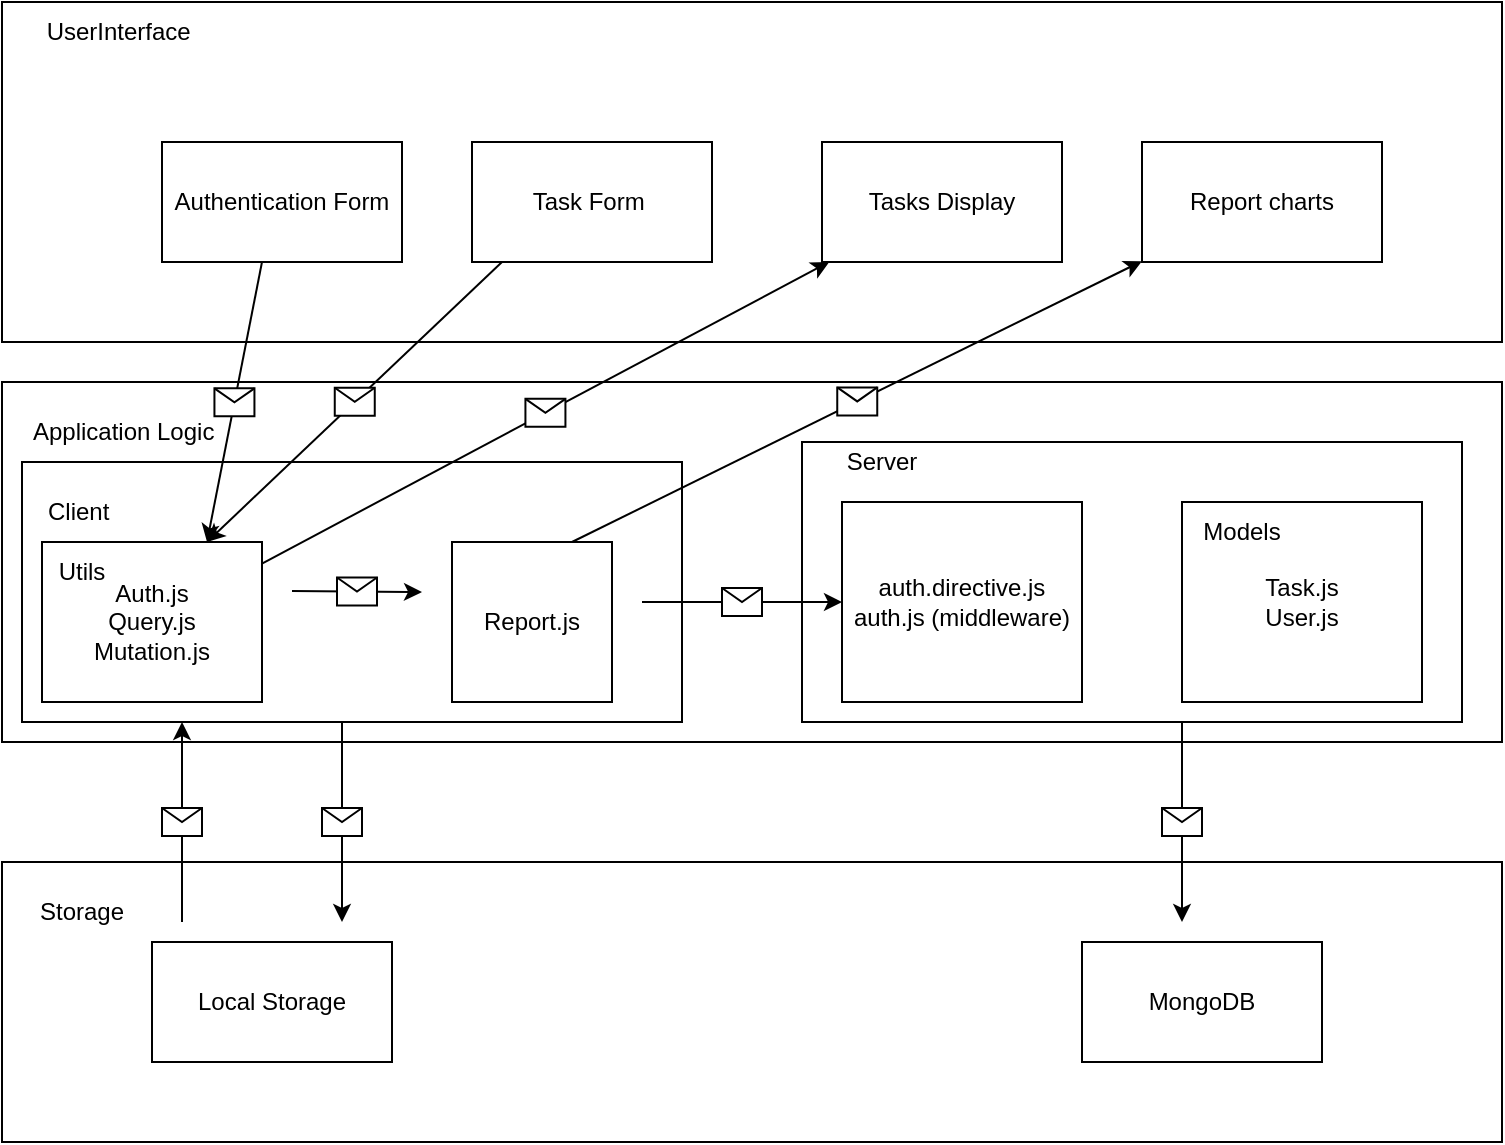 <mxfile version="15.7.0" type="github">
  <diagram id="Zh0Wd9Opv2IgrHGInty-" name="Page-1">
    <mxGraphModel dx="1502" dy="756" grid="1" gridSize="10" guides="1" tooltips="1" connect="1" arrows="1" fold="1" page="1" pageScale="1" pageWidth="850" pageHeight="1100" math="0" shadow="0">
      <root>
        <mxCell id="0" />
        <mxCell id="1" parent="0" />
        <mxCell id="0ilRfSA0rstDzHlrTOfN-21" value="" style="rounded=0;whiteSpace=wrap;html=1;" parent="1" vertex="1">
          <mxGeometry x="70" y="320" width="750" height="180" as="geometry" />
        </mxCell>
        <mxCell id="0ilRfSA0rstDzHlrTOfN-40" value="" style="rounded=0;whiteSpace=wrap;html=1;fontSize=14;" parent="1" vertex="1">
          <mxGeometry x="80" y="360" width="330" height="130" as="geometry" />
        </mxCell>
        <mxCell id="0ilRfSA0rstDzHlrTOfN-32" value="" style="rounded=0;whiteSpace=wrap;html=1;" parent="1" vertex="1">
          <mxGeometry x="70" y="130" width="750" height="170" as="geometry" />
        </mxCell>
        <mxCell id="0ilRfSA0rstDzHlrTOfN-28" value="" style="rounded=0;whiteSpace=wrap;html=1;" parent="1" vertex="1">
          <mxGeometry x="70" y="560" width="750" height="140" as="geometry" />
        </mxCell>
        <mxCell id="0ilRfSA0rstDzHlrTOfN-25" value="" style="rounded=0;whiteSpace=wrap;html=1;" parent="1" vertex="1">
          <mxGeometry x="470" y="350" width="330" height="140" as="geometry" />
        </mxCell>
        <mxCell id="0ilRfSA0rstDzHlrTOfN-1" value="Authentication Form" style="rounded=0;whiteSpace=wrap;html=1;" parent="1" vertex="1">
          <mxGeometry x="150" y="200" width="120" height="60" as="geometry" />
        </mxCell>
        <mxCell id="0ilRfSA0rstDzHlrTOfN-2" value="Tasks Display" style="rounded=0;whiteSpace=wrap;html=1;" parent="1" vertex="1">
          <mxGeometry x="480" y="200" width="120" height="60" as="geometry" />
        </mxCell>
        <mxCell id="0ilRfSA0rstDzHlrTOfN-3" value="Task Form&amp;nbsp;" style="rounded=0;whiteSpace=wrap;html=1;" parent="1" vertex="1">
          <mxGeometry x="305" y="200" width="120" height="60" as="geometry" />
        </mxCell>
        <mxCell id="0ilRfSA0rstDzHlrTOfN-4" value="Report charts" style="rounded=0;whiteSpace=wrap;html=1;" parent="1" vertex="1">
          <mxGeometry x="640" y="200" width="120" height="60" as="geometry" />
        </mxCell>
        <mxCell id="0ilRfSA0rstDzHlrTOfN-6" value="Auth.js&lt;br&gt;Query.js&lt;br&gt;Mutation.js" style="rounded=0;whiteSpace=wrap;html=1;" parent="1" vertex="1">
          <mxGeometry x="90" y="400" width="110" height="80" as="geometry" />
        </mxCell>
        <mxCell id="0ilRfSA0rstDzHlrTOfN-7" value="Report.js" style="whiteSpace=wrap;html=1;aspect=fixed;" parent="1" vertex="1">
          <mxGeometry x="295" y="400" width="80" height="80" as="geometry" />
        </mxCell>
        <mxCell id="0ilRfSA0rstDzHlrTOfN-8" value="auth.directive.js&lt;br&gt;auth.js (middleware)" style="rounded=0;whiteSpace=wrap;html=1;" parent="1" vertex="1">
          <mxGeometry x="490" y="380" width="120" height="100" as="geometry" />
        </mxCell>
        <mxCell id="0ilRfSA0rstDzHlrTOfN-10" value="Task.js&lt;br&gt;User.js" style="rounded=0;whiteSpace=wrap;html=1;" parent="1" vertex="1">
          <mxGeometry x="660" y="380" width="120" height="100" as="geometry" />
        </mxCell>
        <mxCell id="0ilRfSA0rstDzHlrTOfN-11" value="Local Storage" style="rounded=0;whiteSpace=wrap;html=1;" parent="1" vertex="1">
          <mxGeometry x="145" y="600" width="120" height="60" as="geometry" />
        </mxCell>
        <mxCell id="0ilRfSA0rstDzHlrTOfN-12" value="MongoDB" style="rounded=0;whiteSpace=wrap;html=1;" parent="1" vertex="1">
          <mxGeometry x="610" y="600" width="120" height="60" as="geometry" />
        </mxCell>
        <mxCell id="0ilRfSA0rstDzHlrTOfN-13" value="" style="endArrow=classic;html=1;rounded=0;" parent="1" edge="1">
          <mxGeometry relative="1" as="geometry">
            <mxPoint x="160" y="590" as="sourcePoint" />
            <mxPoint x="160" y="490" as="targetPoint" />
          </mxGeometry>
        </mxCell>
        <mxCell id="0ilRfSA0rstDzHlrTOfN-14" value="" style="shape=message;html=1;outlineConnect=0;" parent="0ilRfSA0rstDzHlrTOfN-13" vertex="1">
          <mxGeometry width="20" height="14" relative="1" as="geometry">
            <mxPoint x="-10" y="-7" as="offset" />
          </mxGeometry>
        </mxCell>
        <mxCell id="0ilRfSA0rstDzHlrTOfN-15" value="" style="endArrow=classic;html=1;rounded=0;exitX=0.75;exitY=1;exitDx=0;exitDy=0;" parent="1" edge="1">
          <mxGeometry relative="1" as="geometry">
            <mxPoint x="240" y="490" as="sourcePoint" />
            <mxPoint x="240" y="590" as="targetPoint" />
          </mxGeometry>
        </mxCell>
        <mxCell id="0ilRfSA0rstDzHlrTOfN-16" value="" style="shape=message;html=1;outlineConnect=0;" parent="0ilRfSA0rstDzHlrTOfN-15" vertex="1">
          <mxGeometry width="20" height="14" relative="1" as="geometry">
            <mxPoint x="-10" y="-7" as="offset" />
          </mxGeometry>
        </mxCell>
        <mxCell id="0ilRfSA0rstDzHlrTOfN-18" value="Client&amp;nbsp;" style="text;html=1;strokeColor=none;fillColor=none;align=center;verticalAlign=middle;whiteSpace=wrap;rounded=0;" parent="1" vertex="1">
          <mxGeometry x="80" y="370" width="60" height="30" as="geometry" />
        </mxCell>
        <mxCell id="0ilRfSA0rstDzHlrTOfN-19" value="Utils" style="text;html=1;strokeColor=none;fillColor=none;align=center;verticalAlign=middle;whiteSpace=wrap;rounded=0;" parent="1" vertex="1">
          <mxGeometry x="80" y="400" width="60" height="30" as="geometry" />
        </mxCell>
        <mxCell id="0ilRfSA0rstDzHlrTOfN-22" value="" style="endArrow=classic;html=1;rounded=0;" parent="1" edge="1">
          <mxGeometry relative="1" as="geometry">
            <mxPoint x="215" y="424.5" as="sourcePoint" />
            <mxPoint x="280" y="425" as="targetPoint" />
          </mxGeometry>
        </mxCell>
        <mxCell id="0ilRfSA0rstDzHlrTOfN-23" value="" style="shape=message;html=1;outlineConnect=0;" parent="0ilRfSA0rstDzHlrTOfN-22" vertex="1">
          <mxGeometry width="20" height="14" relative="1" as="geometry">
            <mxPoint x="-10" y="-7" as="offset" />
          </mxGeometry>
        </mxCell>
        <mxCell id="0ilRfSA0rstDzHlrTOfN-24" value="Application Logic&amp;nbsp;" style="text;html=1;strokeColor=none;fillColor=none;align=center;verticalAlign=middle;whiteSpace=wrap;rounded=0;" parent="1" vertex="1">
          <mxGeometry x="75" y="330" width="115" height="30" as="geometry" />
        </mxCell>
        <mxCell id="0ilRfSA0rstDzHlrTOfN-26" value="Server" style="text;html=1;strokeColor=none;fillColor=none;align=center;verticalAlign=middle;whiteSpace=wrap;rounded=0;" parent="1" vertex="1">
          <mxGeometry x="480" y="345" width="60" height="30" as="geometry" />
        </mxCell>
        <mxCell id="0ilRfSA0rstDzHlrTOfN-27" value="Models" style="text;html=1;strokeColor=none;fillColor=none;align=center;verticalAlign=middle;whiteSpace=wrap;rounded=0;" parent="1" vertex="1">
          <mxGeometry x="660" y="380" width="60" height="30" as="geometry" />
        </mxCell>
        <mxCell id="0ilRfSA0rstDzHlrTOfN-29" value="Storage" style="text;html=1;strokeColor=none;fillColor=none;align=center;verticalAlign=middle;whiteSpace=wrap;rounded=0;" parent="1" vertex="1">
          <mxGeometry x="80" y="570" width="60" height="30" as="geometry" />
        </mxCell>
        <mxCell id="0ilRfSA0rstDzHlrTOfN-30" value="" style="endArrow=classic;html=1;rounded=0;exitX=0.75;exitY=1;exitDx=0;exitDy=0;" parent="1" edge="1">
          <mxGeometry relative="1" as="geometry">
            <mxPoint x="660" y="490" as="sourcePoint" />
            <mxPoint x="660" y="590" as="targetPoint" />
          </mxGeometry>
        </mxCell>
        <mxCell id="0ilRfSA0rstDzHlrTOfN-31" value="" style="shape=message;html=1;outlineConnect=0;" parent="0ilRfSA0rstDzHlrTOfN-30" vertex="1">
          <mxGeometry width="20" height="14" relative="1" as="geometry">
            <mxPoint x="-10" y="-7" as="offset" />
          </mxGeometry>
        </mxCell>
        <mxCell id="0ilRfSA0rstDzHlrTOfN-33" value="UserInterface&amp;nbsp;" style="text;html=1;strokeColor=none;fillColor=none;align=center;verticalAlign=middle;whiteSpace=wrap;rounded=0;" parent="1" vertex="1">
          <mxGeometry x="70" y="130" width="120" height="30" as="geometry" />
        </mxCell>
        <mxCell id="0ilRfSA0rstDzHlrTOfN-34" value="" style="endArrow=classic;html=1;rounded=0;exitX=0.75;exitY=1;exitDx=0;exitDy=0;entryX=0.75;entryY=0;entryDx=0;entryDy=0;" parent="1" target="0ilRfSA0rstDzHlrTOfN-6" edge="1">
          <mxGeometry relative="1" as="geometry">
            <mxPoint x="200" y="260" as="sourcePoint" />
            <mxPoint x="200" y="340" as="targetPoint" />
          </mxGeometry>
        </mxCell>
        <mxCell id="0ilRfSA0rstDzHlrTOfN-35" value="" style="shape=message;html=1;outlineConnect=0;" parent="0ilRfSA0rstDzHlrTOfN-34" vertex="1">
          <mxGeometry width="20" height="14" relative="1" as="geometry">
            <mxPoint x="-10" y="-7" as="offset" />
          </mxGeometry>
        </mxCell>
        <mxCell id="0ilRfSA0rstDzHlrTOfN-36" value="" style="endArrow=classic;html=1;rounded=0;exitX=0.75;exitY=1;exitDx=0;exitDy=0;entryX=0.75;entryY=0;entryDx=0;entryDy=0;" parent="1" target="0ilRfSA0rstDzHlrTOfN-6" edge="1">
          <mxGeometry relative="1" as="geometry">
            <mxPoint x="320" y="260" as="sourcePoint" />
            <mxPoint x="320" y="360" as="targetPoint" />
          </mxGeometry>
        </mxCell>
        <mxCell id="0ilRfSA0rstDzHlrTOfN-37" value="" style="shape=message;html=1;outlineConnect=0;" parent="0ilRfSA0rstDzHlrTOfN-36" vertex="1">
          <mxGeometry width="20" height="14" relative="1" as="geometry">
            <mxPoint x="-10" y="-7" as="offset" />
          </mxGeometry>
        </mxCell>
        <mxCell id="0ilRfSA0rstDzHlrTOfN-41" value="" style="endArrow=classic;html=1;rounded=0;" parent="1" source="0ilRfSA0rstDzHlrTOfN-6" target="0ilRfSA0rstDzHlrTOfN-2" edge="1">
          <mxGeometry relative="1" as="geometry">
            <mxPoint x="200" y="390" as="sourcePoint" />
            <mxPoint x="375" y="260" as="targetPoint" />
          </mxGeometry>
        </mxCell>
        <mxCell id="0ilRfSA0rstDzHlrTOfN-42" value="" style="shape=message;html=1;outlineConnect=0;" parent="0ilRfSA0rstDzHlrTOfN-41" vertex="1">
          <mxGeometry width="20" height="14" relative="1" as="geometry">
            <mxPoint x="-10" y="-7" as="offset" />
          </mxGeometry>
        </mxCell>
        <mxCell id="0ilRfSA0rstDzHlrTOfN-43" value="" style="endArrow=classic;html=1;rounded=0;exitX=0.75;exitY=0;exitDx=0;exitDy=0;" parent="1" source="0ilRfSA0rstDzHlrTOfN-7" target="0ilRfSA0rstDzHlrTOfN-4" edge="1">
          <mxGeometry relative="1" as="geometry">
            <mxPoint x="444.5" y="410" as="sourcePoint" />
            <mxPoint x="444.5" y="310" as="targetPoint" />
          </mxGeometry>
        </mxCell>
        <mxCell id="0ilRfSA0rstDzHlrTOfN-44" value="" style="shape=message;html=1;outlineConnect=0;" parent="0ilRfSA0rstDzHlrTOfN-43" vertex="1">
          <mxGeometry width="20" height="14" relative="1" as="geometry">
            <mxPoint x="-10" y="-7" as="offset" />
          </mxGeometry>
        </mxCell>
        <mxCell id="0ilRfSA0rstDzHlrTOfN-45" value="s" style="endArrow=classic;html=1;rounded=0;fontSize=14;" parent="1" edge="1">
          <mxGeometry relative="1" as="geometry">
            <mxPoint x="390" y="430" as="sourcePoint" />
            <mxPoint x="490" y="430" as="targetPoint" />
          </mxGeometry>
        </mxCell>
        <mxCell id="0ilRfSA0rstDzHlrTOfN-46" value="" style="shape=message;html=1;outlineConnect=0;fontSize=14;" parent="0ilRfSA0rstDzHlrTOfN-45" vertex="1">
          <mxGeometry width="20" height="14" relative="1" as="geometry">
            <mxPoint x="-10" y="-7" as="offset" />
          </mxGeometry>
        </mxCell>
      </root>
    </mxGraphModel>
  </diagram>
</mxfile>
